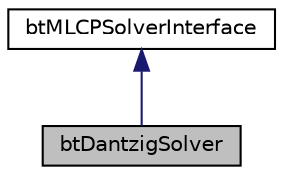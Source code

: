 digraph "btDantzigSolver"
{
  edge [fontname="Helvetica",fontsize="10",labelfontname="Helvetica",labelfontsize="10"];
  node [fontname="Helvetica",fontsize="10",shape=record];
  Node1 [label="btDantzigSolver",height=0.2,width=0.4,color="black", fillcolor="grey75", style="filled", fontcolor="black"];
  Node2 -> Node1 [dir="back",color="midnightblue",fontsize="10",style="solid"];
  Node2 [label="btMLCPSolverInterface",height=0.2,width=0.4,color="black", fillcolor="white", style="filled",URL="$classbt_m_l_c_p_solver_interface.html",tooltip="original version written by Erwin Coumans, October 2013 "];
}

